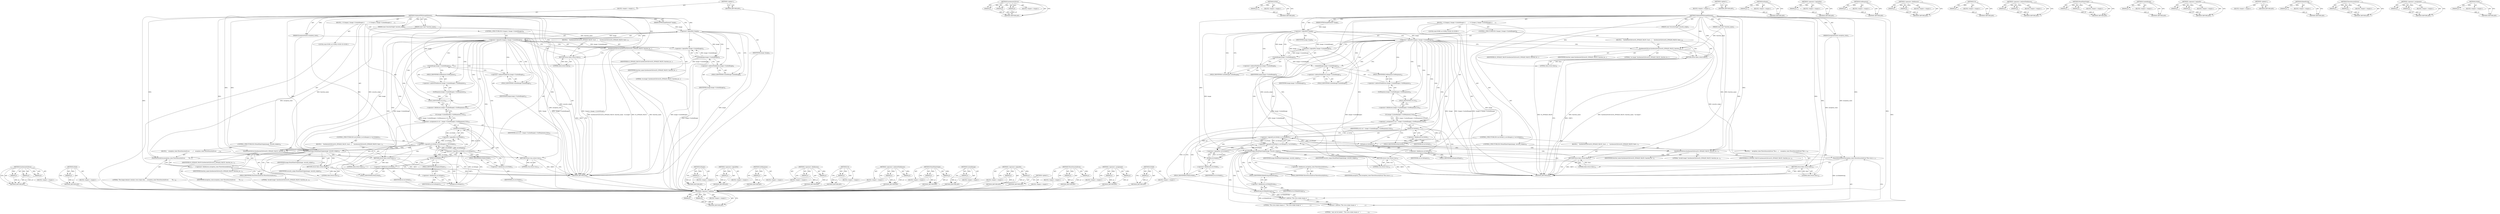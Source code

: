 digraph "IsValid" {
vulnerable_186 [label=<(METHOD,&lt;operator&gt;.addition)>];
vulnerable_187 [label=<(PARAM,p1)>];
vulnerable_188 [label=<(PARAM,p2)>];
vulnerable_189 [label=<(BLOCK,&lt;empty&gt;,&lt;empty&gt;)>];
vulnerable_190 [label=<(METHOD_RETURN,ANY)>];
vulnerable_140 [label=<(METHOD,SynthesizeGLError)>];
vulnerable_141 [label=<(PARAM,p1)>];
vulnerable_142 [label=<(PARAM,p2)>];
vulnerable_143 [label=<(PARAM,p3)>];
vulnerable_144 [label=<(BLOCK,&lt;empty&gt;,&lt;empty&gt;)>];
vulnerable_145 [label=<(METHOD_RETURN,ANY)>];
vulnerable_164 [label=<(METHOD,IsNull)>];
vulnerable_165 [label=<(PARAM,p1)>];
vulnerable_166 [label=<(BLOCK,&lt;empty&gt;,&lt;empty&gt;)>];
vulnerable_167 [label=<(METHOD_RETURN,ANY)>];
vulnerable_6 [label=<(METHOD,&lt;global&gt;)<SUB>1</SUB>>];
vulnerable_7 [label=<(BLOCK,&lt;empty&gt;,&lt;empty&gt;)<SUB>1</SUB>>];
vulnerable_8 [label=<(METHOD,ValidateHTMLImageElement)<SUB>1</SUB>>];
vulnerable_9 [label=<(PARAM,const SecurityOrigin* security_origin)<SUB>2</SUB>>];
vulnerable_10 [label=<(PARAM,const char* function_name)<SUB>3</SUB>>];
vulnerable_11 [label=<(PARAM,HTMLImageElement* image)<SUB>4</SUB>>];
vulnerable_12 [label=<(PARAM,ExceptionState&amp; exception_state)<SUB>5</SUB>>];
vulnerable_13 [label=<(BLOCK,{
  if (!image || !image-&gt;CachedImage()) {
    ...,{
  if (!image || !image-&gt;CachedImage()) {
    ...)<SUB>5</SUB>>];
vulnerable_14 [label=<(CONTROL_STRUCTURE,IF,if (!image || !image-&gt;CachedImage()))<SUB>6</SUB>>];
vulnerable_15 [label=<(&lt;operator&gt;.logicalOr,!image || !image-&gt;CachedImage())<SUB>6</SUB>>];
vulnerable_16 [label=<(&lt;operator&gt;.logicalNot,!image)<SUB>6</SUB>>];
vulnerable_17 [label=<(IDENTIFIER,image,!image)<SUB>6</SUB>>];
vulnerable_18 [label=<(&lt;operator&gt;.logicalNot,!image-&gt;CachedImage())<SUB>6</SUB>>];
vulnerable_19 [label=<(CachedImage,image-&gt;CachedImage())<SUB>6</SUB>>];
vulnerable_20 [label=<(&lt;operator&gt;.indirectFieldAccess,image-&gt;CachedImage)<SUB>6</SUB>>];
vulnerable_21 [label=<(IDENTIFIER,image,image-&gt;CachedImage())<SUB>6</SUB>>];
vulnerable_22 [label=<(FIELD_IDENTIFIER,CachedImage,CachedImage)<SUB>6</SUB>>];
vulnerable_23 [label=<(BLOCK,{
    SynthesizeGLError(GL_INVALID_VALUE, funct...,{
    SynthesizeGLError(GL_INVALID_VALUE, funct...)<SUB>6</SUB>>];
vulnerable_24 [label=<(SynthesizeGLError,SynthesizeGLError(GL_INVALID_VALUE, function_na...)<SUB>7</SUB>>];
vulnerable_25 [label=<(IDENTIFIER,GL_INVALID_VALUE,SynthesizeGLError(GL_INVALID_VALUE, function_na...)<SUB>7</SUB>>];
vulnerable_26 [label=<(IDENTIFIER,function_name,SynthesizeGLError(GL_INVALID_VALUE, function_na...)<SUB>7</SUB>>];
vulnerable_27 [label=<(LITERAL,&quot;no image&quot;,SynthesizeGLError(GL_INVALID_VALUE, function_na...)<SUB>7</SUB>>];
vulnerable_28 [label=<(RETURN,return false;,return false;)<SUB>8</SUB>>];
vulnerable_29 [label=<(LITERAL,false,return false;)<SUB>8</SUB>>];
vulnerable_30 [label="<(LOCAL,const KURL url: KURL)<SUB>10</SUB>>"];
vulnerable_31 [label=<(&lt;operator&gt;.assignment,&amp; url = image-&gt;CachedImage()-&gt;GetResponse().Url())<SUB>10</SUB>>];
vulnerable_32 [label=<(IDENTIFIER,url,&amp; url = image-&gt;CachedImage()-&gt;GetResponse().Url())<SUB>10</SUB>>];
vulnerable_33 [label=<(Url,image-&gt;CachedImage()-&gt;GetResponse().Url())<SUB>10</SUB>>];
vulnerable_34 [label=<(&lt;operator&gt;.fieldAccess,image-&gt;CachedImage()-&gt;GetResponse().Url)<SUB>10</SUB>>];
vulnerable_35 [label=<(GetResponse,image-&gt;CachedImage()-&gt;GetResponse())<SUB>10</SUB>>];
vulnerable_36 [label=<(&lt;operator&gt;.indirectFieldAccess,image-&gt;CachedImage()-&gt;GetResponse)<SUB>10</SUB>>];
vulnerable_37 [label=<(CachedImage,image-&gt;CachedImage())<SUB>10</SUB>>];
vulnerable_38 [label=<(&lt;operator&gt;.indirectFieldAccess,image-&gt;CachedImage)<SUB>10</SUB>>];
vulnerable_39 [label=<(IDENTIFIER,image,image-&gt;CachedImage())<SUB>10</SUB>>];
vulnerable_40 [label=<(FIELD_IDENTIFIER,CachedImage,CachedImage)<SUB>10</SUB>>];
vulnerable_41 [label=<(FIELD_IDENTIFIER,GetResponse,GetResponse)<SUB>10</SUB>>];
vulnerable_42 [label=<(FIELD_IDENTIFIER,Url,Url)<SUB>10</SUB>>];
vulnerable_43 [label=<(CONTROL_STRUCTURE,IF,if (url.IsNull() || url.IsEmpty() || !url.IsValid()))<SUB>11</SUB>>];
vulnerable_44 [label=<(&lt;operator&gt;.logicalOr,url.IsNull() || url.IsEmpty() || !url.IsValid())<SUB>11</SUB>>];
vulnerable_45 [label=<(&lt;operator&gt;.logicalOr,url.IsNull() || url.IsEmpty())<SUB>11</SUB>>];
vulnerable_46 [label=<(IsNull,url.IsNull())<SUB>11</SUB>>];
vulnerable_47 [label=<(&lt;operator&gt;.fieldAccess,url.IsNull)<SUB>11</SUB>>];
vulnerable_48 [label=<(IDENTIFIER,url,url.IsNull())<SUB>11</SUB>>];
vulnerable_49 [label=<(FIELD_IDENTIFIER,IsNull,IsNull)<SUB>11</SUB>>];
vulnerable_50 [label=<(IsEmpty,url.IsEmpty())<SUB>11</SUB>>];
vulnerable_51 [label=<(&lt;operator&gt;.fieldAccess,url.IsEmpty)<SUB>11</SUB>>];
vulnerable_52 [label=<(IDENTIFIER,url,url.IsEmpty())<SUB>11</SUB>>];
vulnerable_53 [label=<(FIELD_IDENTIFIER,IsEmpty,IsEmpty)<SUB>11</SUB>>];
vulnerable_54 [label=<(&lt;operator&gt;.logicalNot,!url.IsValid())<SUB>11</SUB>>];
vulnerable_55 [label=<(IsValid,url.IsValid())<SUB>11</SUB>>];
vulnerable_56 [label=<(&lt;operator&gt;.fieldAccess,url.IsValid)<SUB>11</SUB>>];
vulnerable_57 [label=<(IDENTIFIER,url,url.IsValid())<SUB>11</SUB>>];
vulnerable_58 [label=<(FIELD_IDENTIFIER,IsValid,IsValid)<SUB>11</SUB>>];
vulnerable_59 [label=<(BLOCK,{
    SynthesizeGLError(GL_INVALID_VALUE, funct...,{
    SynthesizeGLError(GL_INVALID_VALUE, funct...)<SUB>11</SUB>>];
vulnerable_60 [label=<(SynthesizeGLError,SynthesizeGLError(GL_INVALID_VALUE, function_na...)<SUB>12</SUB>>];
vulnerable_61 [label=<(IDENTIFIER,GL_INVALID_VALUE,SynthesizeGLError(GL_INVALID_VALUE, function_na...)<SUB>12</SUB>>];
vulnerable_62 [label=<(IDENTIFIER,function_name,SynthesizeGLError(GL_INVALID_VALUE, function_na...)<SUB>12</SUB>>];
vulnerable_63 [label=<(LITERAL,&quot;invalid image&quot;,SynthesizeGLError(GL_INVALID_VALUE, function_na...)<SUB>12</SUB>>];
vulnerable_64 [label=<(RETURN,return false;,return false;)<SUB>13</SUB>>];
vulnerable_65 [label=<(LITERAL,false,return false;)<SUB>13</SUB>>];
vulnerable_66 [label=<(CONTROL_STRUCTURE,IF,if (WouldTaintOrigin(image, security_origin)))<SUB>16</SUB>>];
vulnerable_67 [label=<(WouldTaintOrigin,WouldTaintOrigin(image, security_origin))<SUB>16</SUB>>];
vulnerable_68 [label=<(IDENTIFIER,image,WouldTaintOrigin(image, security_origin))<SUB>16</SUB>>];
vulnerable_69 [label=<(IDENTIFIER,security_origin,WouldTaintOrigin(image, security_origin))<SUB>16</SUB>>];
vulnerable_70 [label=<(BLOCK,{
    exception_state.ThrowSecurityError(&quot;The c...,{
    exception_state.ThrowSecurityError(&quot;The c...)<SUB>16</SUB>>];
vulnerable_71 [label=<(ThrowSecurityError,exception_state.ThrowSecurityError(&quot;The cross-o...)<SUB>17</SUB>>];
vulnerable_72 [label=<(&lt;operator&gt;.fieldAccess,exception_state.ThrowSecurityError)<SUB>17</SUB>>];
vulnerable_73 [label=<(IDENTIFIER,exception_state,exception_state.ThrowSecurityError(&quot;The cross-o...)<SUB>17</SUB>>];
vulnerable_74 [label=<(FIELD_IDENTIFIER,ThrowSecurityError,ThrowSecurityError)<SUB>17</SUB>>];
vulnerable_75 [label=<(&lt;operator&gt;.addition,&quot;The cross-origin image at &quot; +
                ...)<SUB>17</SUB>>];
vulnerable_76 [label=<(&lt;operator&gt;.addition,&quot;The cross-origin image at &quot; +
                ...)<SUB>17</SUB>>];
vulnerable_77 [label=<(LITERAL,&quot;The cross-origin image at &quot;,&quot;The cross-origin image at &quot; +
                ...)<SUB>17</SUB>>];
vulnerable_78 [label=<(ElidedString,url.ElidedString())<SUB>18</SUB>>];
vulnerable_79 [label=<(&lt;operator&gt;.fieldAccess,url.ElidedString)<SUB>18</SUB>>];
vulnerable_80 [label=<(IDENTIFIER,url,url.ElidedString())<SUB>18</SUB>>];
vulnerable_81 [label=<(FIELD_IDENTIFIER,ElidedString,ElidedString)<SUB>18</SUB>>];
vulnerable_82 [label=<(LITERAL,&quot; may not be loaded.&quot;,&quot;The cross-origin image at &quot; +
                ...)<SUB>19</SUB>>];
vulnerable_83 [label=<(RETURN,return false;,return false;)<SUB>20</SUB>>];
vulnerable_84 [label=<(LITERAL,false,return false;)<SUB>20</SUB>>];
vulnerable_85 [label=<(RETURN,return true;,return true;)<SUB>22</SUB>>];
vulnerable_86 [label=<(LITERAL,true,return true;)<SUB>22</SUB>>];
vulnerable_87 [label=<(METHOD_RETURN,bool)<SUB>1</SUB>>];
vulnerable_89 [label=<(METHOD_RETURN,ANY)<SUB>1</SUB>>];
vulnerable_168 [label=<(METHOD,IsEmpty)>];
vulnerable_169 [label=<(PARAM,p1)>];
vulnerable_170 [label=<(BLOCK,&lt;empty&gt;,&lt;empty&gt;)>];
vulnerable_171 [label=<(METHOD_RETURN,ANY)>];
vulnerable_127 [label=<(METHOD,&lt;operator&gt;.logicalNot)>];
vulnerable_128 [label=<(PARAM,p1)>];
vulnerable_129 [label=<(BLOCK,&lt;empty&gt;,&lt;empty&gt;)>];
vulnerable_130 [label=<(METHOD_RETURN,ANY)>];
vulnerable_160 [label=<(METHOD,GetResponse)>];
vulnerable_161 [label=<(PARAM,p1)>];
vulnerable_162 [label=<(BLOCK,&lt;empty&gt;,&lt;empty&gt;)>];
vulnerable_163 [label=<(METHOD_RETURN,ANY)>];
vulnerable_155 [label=<(METHOD,&lt;operator&gt;.fieldAccess)>];
vulnerable_156 [label=<(PARAM,p1)>];
vulnerable_157 [label=<(PARAM,p2)>];
vulnerable_158 [label=<(BLOCK,&lt;empty&gt;,&lt;empty&gt;)>];
vulnerable_159 [label=<(METHOD_RETURN,ANY)>];
vulnerable_151 [label=<(METHOD,Url)>];
vulnerable_152 [label=<(PARAM,p1)>];
vulnerable_153 [label=<(BLOCK,&lt;empty&gt;,&lt;empty&gt;)>];
vulnerable_154 [label=<(METHOD_RETURN,ANY)>];
vulnerable_135 [label=<(METHOD,&lt;operator&gt;.indirectFieldAccess)>];
vulnerable_136 [label=<(PARAM,p1)>];
vulnerable_137 [label=<(PARAM,p2)>];
vulnerable_138 [label=<(BLOCK,&lt;empty&gt;,&lt;empty&gt;)>];
vulnerable_139 [label=<(METHOD_RETURN,ANY)>];
vulnerable_176 [label=<(METHOD,WouldTaintOrigin)>];
vulnerable_177 [label=<(PARAM,p1)>];
vulnerable_178 [label=<(PARAM,p2)>];
vulnerable_179 [label=<(BLOCK,&lt;empty&gt;,&lt;empty&gt;)>];
vulnerable_180 [label=<(METHOD_RETURN,ANY)>];
vulnerable_131 [label=<(METHOD,CachedImage)>];
vulnerable_132 [label=<(PARAM,p1)>];
vulnerable_133 [label=<(BLOCK,&lt;empty&gt;,&lt;empty&gt;)>];
vulnerable_134 [label=<(METHOD_RETURN,ANY)>];
vulnerable_122 [label=<(METHOD,&lt;operator&gt;.logicalOr)>];
vulnerable_123 [label=<(PARAM,p1)>];
vulnerable_124 [label=<(PARAM,p2)>];
vulnerable_125 [label=<(BLOCK,&lt;empty&gt;,&lt;empty&gt;)>];
vulnerable_126 [label=<(METHOD_RETURN,ANY)>];
vulnerable_116 [label=<(METHOD,&lt;global&gt;)<SUB>1</SUB>>];
vulnerable_117 [label=<(BLOCK,&lt;empty&gt;,&lt;empty&gt;)>];
vulnerable_118 [label=<(METHOD_RETURN,ANY)>];
vulnerable_191 [label=<(METHOD,ElidedString)>];
vulnerable_192 [label=<(PARAM,p1)>];
vulnerable_193 [label=<(BLOCK,&lt;empty&gt;,&lt;empty&gt;)>];
vulnerable_194 [label=<(METHOD_RETURN,ANY)>];
vulnerable_181 [label=<(METHOD,ThrowSecurityError)>];
vulnerable_182 [label=<(PARAM,p1)>];
vulnerable_183 [label=<(PARAM,p2)>];
vulnerable_184 [label=<(BLOCK,&lt;empty&gt;,&lt;empty&gt;)>];
vulnerable_185 [label=<(METHOD_RETURN,ANY)>];
vulnerable_146 [label=<(METHOD,&lt;operator&gt;.assignment)>];
vulnerable_147 [label=<(PARAM,p1)>];
vulnerable_148 [label=<(PARAM,p2)>];
vulnerable_149 [label=<(BLOCK,&lt;empty&gt;,&lt;empty&gt;)>];
vulnerable_150 [label=<(METHOD_RETURN,ANY)>];
vulnerable_172 [label=<(METHOD,IsValid)>];
vulnerable_173 [label=<(PARAM,p1)>];
vulnerable_174 [label=<(BLOCK,&lt;empty&gt;,&lt;empty&gt;)>];
vulnerable_175 [label=<(METHOD_RETURN,ANY)>];
fixed_131 [label=<(METHOD,SynthesizeGLError)>];
fixed_132 [label=<(PARAM,p1)>];
fixed_133 [label=<(PARAM,p2)>];
fixed_134 [label=<(PARAM,p3)>];
fixed_135 [label=<(BLOCK,&lt;empty&gt;,&lt;empty&gt;)>];
fixed_136 [label=<(METHOD_RETURN,ANY)>];
fixed_155 [label=<(METHOD,IsNull)>];
fixed_156 [label=<(PARAM,p1)>];
fixed_157 [label=<(BLOCK,&lt;empty&gt;,&lt;empty&gt;)>];
fixed_158 [label=<(METHOD_RETURN,ANY)>];
fixed_6 [label=<(METHOD,&lt;global&gt;)<SUB>1</SUB>>];
fixed_7 [label=<(BLOCK,&lt;empty&gt;,&lt;empty&gt;)<SUB>1</SUB>>];
fixed_8 [label=<(METHOD,ValidateHTMLImageElement)<SUB>1</SUB>>];
fixed_9 [label=<(PARAM,const SecurityOrigin* security_origin)<SUB>2</SUB>>];
fixed_10 [label=<(PARAM,const char* function_name)<SUB>3</SUB>>];
fixed_11 [label=<(PARAM,HTMLImageElement* image)<SUB>4</SUB>>];
fixed_12 [label=<(PARAM,ExceptionState&amp; exception_state)<SUB>5</SUB>>];
fixed_13 [label=<(BLOCK,{
  if (!image || !image-&gt;CachedImage()) {
    ...,{
  if (!image || !image-&gt;CachedImage()) {
    ...)<SUB>5</SUB>>];
fixed_14 [label=<(CONTROL_STRUCTURE,IF,if (!image || !image-&gt;CachedImage()))<SUB>6</SUB>>];
fixed_15 [label=<(&lt;operator&gt;.logicalOr,!image || !image-&gt;CachedImage())<SUB>6</SUB>>];
fixed_16 [label=<(&lt;operator&gt;.logicalNot,!image)<SUB>6</SUB>>];
fixed_17 [label=<(IDENTIFIER,image,!image)<SUB>6</SUB>>];
fixed_18 [label=<(&lt;operator&gt;.logicalNot,!image-&gt;CachedImage())<SUB>6</SUB>>];
fixed_19 [label=<(CachedImage,image-&gt;CachedImage())<SUB>6</SUB>>];
fixed_20 [label=<(&lt;operator&gt;.indirectFieldAccess,image-&gt;CachedImage)<SUB>6</SUB>>];
fixed_21 [label=<(IDENTIFIER,image,image-&gt;CachedImage())<SUB>6</SUB>>];
fixed_22 [label=<(FIELD_IDENTIFIER,CachedImage,CachedImage)<SUB>6</SUB>>];
fixed_23 [label=<(BLOCK,{
    SynthesizeGLError(GL_INVALID_VALUE, funct...,{
    SynthesizeGLError(GL_INVALID_VALUE, funct...)<SUB>6</SUB>>];
fixed_24 [label=<(SynthesizeGLError,SynthesizeGLError(GL_INVALID_VALUE, function_na...)<SUB>7</SUB>>];
fixed_25 [label=<(IDENTIFIER,GL_INVALID_VALUE,SynthesizeGLError(GL_INVALID_VALUE, function_na...)<SUB>7</SUB>>];
fixed_26 [label=<(IDENTIFIER,function_name,SynthesizeGLError(GL_INVALID_VALUE, function_na...)<SUB>7</SUB>>];
fixed_27 [label=<(LITERAL,&quot;no image&quot;,SynthesizeGLError(GL_INVALID_VALUE, function_na...)<SUB>7</SUB>>];
fixed_28 [label=<(RETURN,return false;,return false;)<SUB>8</SUB>>];
fixed_29 [label=<(LITERAL,false,return false;)<SUB>8</SUB>>];
fixed_30 [label="<(LOCAL,const KURL url: KURL)<SUB>10</SUB>>"];
fixed_31 [label=<(&lt;operator&gt;.assignment,&amp; url = image-&gt;CachedImage()-&gt;GetResponse().Url())<SUB>10</SUB>>];
fixed_32 [label=<(IDENTIFIER,url,&amp; url = image-&gt;CachedImage()-&gt;GetResponse().Url())<SUB>10</SUB>>];
fixed_33 [label=<(Url,image-&gt;CachedImage()-&gt;GetResponse().Url())<SUB>10</SUB>>];
fixed_34 [label=<(&lt;operator&gt;.fieldAccess,image-&gt;CachedImage()-&gt;GetResponse().Url)<SUB>10</SUB>>];
fixed_35 [label=<(GetResponse,image-&gt;CachedImage()-&gt;GetResponse())<SUB>10</SUB>>];
fixed_36 [label=<(&lt;operator&gt;.indirectFieldAccess,image-&gt;CachedImage()-&gt;GetResponse)<SUB>10</SUB>>];
fixed_37 [label=<(CachedImage,image-&gt;CachedImage())<SUB>10</SUB>>];
fixed_38 [label=<(&lt;operator&gt;.indirectFieldAccess,image-&gt;CachedImage)<SUB>10</SUB>>];
fixed_39 [label=<(IDENTIFIER,image,image-&gt;CachedImage())<SUB>10</SUB>>];
fixed_40 [label=<(FIELD_IDENTIFIER,CachedImage,CachedImage)<SUB>10</SUB>>];
fixed_41 [label=<(FIELD_IDENTIFIER,GetResponse,GetResponse)<SUB>10</SUB>>];
fixed_42 [label=<(FIELD_IDENTIFIER,Url,Url)<SUB>10</SUB>>];
fixed_43 [label=<(CONTROL_STRUCTURE,IF,if (url.IsNull() || url.IsEmpty() || !url.IsValid()))<SUB>11</SUB>>];
fixed_44 [label=<(&lt;operator&gt;.logicalOr,url.IsNull() || url.IsEmpty() || !url.IsValid())<SUB>11</SUB>>];
fixed_45 [label=<(&lt;operator&gt;.logicalOr,url.IsNull() || url.IsEmpty())<SUB>11</SUB>>];
fixed_46 [label=<(IsNull,url.IsNull())<SUB>11</SUB>>];
fixed_47 [label=<(&lt;operator&gt;.fieldAccess,url.IsNull)<SUB>11</SUB>>];
fixed_48 [label=<(IDENTIFIER,url,url.IsNull())<SUB>11</SUB>>];
fixed_49 [label=<(FIELD_IDENTIFIER,IsNull,IsNull)<SUB>11</SUB>>];
fixed_50 [label=<(IsEmpty,url.IsEmpty())<SUB>11</SUB>>];
fixed_51 [label=<(&lt;operator&gt;.fieldAccess,url.IsEmpty)<SUB>11</SUB>>];
fixed_52 [label=<(IDENTIFIER,url,url.IsEmpty())<SUB>11</SUB>>];
fixed_53 [label=<(FIELD_IDENTIFIER,IsEmpty,IsEmpty)<SUB>11</SUB>>];
fixed_54 [label=<(&lt;operator&gt;.logicalNot,!url.IsValid())<SUB>11</SUB>>];
fixed_55 [label=<(IsValid,url.IsValid())<SUB>11</SUB>>];
fixed_56 [label=<(&lt;operator&gt;.fieldAccess,url.IsValid)<SUB>11</SUB>>];
fixed_57 [label=<(IDENTIFIER,url,url.IsValid())<SUB>11</SUB>>];
fixed_58 [label=<(FIELD_IDENTIFIER,IsValid,IsValid)<SUB>11</SUB>>];
fixed_59 [label=<(BLOCK,{
    SynthesizeGLError(GL_INVALID_VALUE, funct...,{
    SynthesizeGLError(GL_INVALID_VALUE, funct...)<SUB>11</SUB>>];
fixed_60 [label=<(SynthesizeGLError,SynthesizeGLError(GL_INVALID_VALUE, function_na...)<SUB>12</SUB>>];
fixed_61 [label=<(IDENTIFIER,GL_INVALID_VALUE,SynthesizeGLError(GL_INVALID_VALUE, function_na...)<SUB>12</SUB>>];
fixed_62 [label=<(IDENTIFIER,function_name,SynthesizeGLError(GL_INVALID_VALUE, function_na...)<SUB>12</SUB>>];
fixed_63 [label=<(LITERAL,&quot;invalid image&quot;,SynthesizeGLError(GL_INVALID_VALUE, function_na...)<SUB>12</SUB>>];
fixed_64 [label=<(RETURN,return false;,return false;)<SUB>13</SUB>>];
fixed_65 [label=<(LITERAL,false,return false;)<SUB>13</SUB>>];
fixed_66 [label=<(CONTROL_STRUCTURE,IF,if (WouldTaintOrigin(image, security_origin)))<SUB>16</SUB>>];
fixed_67 [label=<(WouldTaintOrigin,WouldTaintOrigin(image, security_origin))<SUB>16</SUB>>];
fixed_68 [label=<(IDENTIFIER,image,WouldTaintOrigin(image, security_origin))<SUB>16</SUB>>];
fixed_69 [label=<(IDENTIFIER,security_origin,WouldTaintOrigin(image, security_origin))<SUB>16</SUB>>];
fixed_70 [label=<(BLOCK,{
    exception_state.ThrowSecurityError(
     ...,{
    exception_state.ThrowSecurityError(
     ...)<SUB>16</SUB>>];
fixed_71 [label=<(ThrowSecurityError,exception_state.ThrowSecurityError(
        &quot;Th...)<SUB>17</SUB>>];
fixed_72 [label=<(&lt;operator&gt;.fieldAccess,exception_state.ThrowSecurityError)<SUB>17</SUB>>];
fixed_73 [label=<(IDENTIFIER,exception_state,exception_state.ThrowSecurityError(
        &quot;Th...)<SUB>17</SUB>>];
fixed_74 [label=<(FIELD_IDENTIFIER,ThrowSecurityError,ThrowSecurityError)<SUB>17</SUB>>];
fixed_75 [label=<(LITERAL,&quot;The image element contains cross-origin data, ...,exception_state.ThrowSecurityError(
        &quot;Th...)<SUB>18</SUB>>];
fixed_76 [label=<(RETURN,return false;,return false;)<SUB>19</SUB>>];
fixed_77 [label=<(LITERAL,false,return false;)<SUB>19</SUB>>];
fixed_78 [label=<(RETURN,return true;,return true;)<SUB>21</SUB>>];
fixed_79 [label=<(LITERAL,true,return true;)<SUB>21</SUB>>];
fixed_80 [label=<(METHOD_RETURN,bool)<SUB>1</SUB>>];
fixed_82 [label=<(METHOD_RETURN,ANY)<SUB>1</SUB>>];
fixed_159 [label=<(METHOD,IsEmpty)>];
fixed_160 [label=<(PARAM,p1)>];
fixed_161 [label=<(BLOCK,&lt;empty&gt;,&lt;empty&gt;)>];
fixed_162 [label=<(METHOD_RETURN,ANY)>];
fixed_118 [label=<(METHOD,&lt;operator&gt;.logicalNot)>];
fixed_119 [label=<(PARAM,p1)>];
fixed_120 [label=<(BLOCK,&lt;empty&gt;,&lt;empty&gt;)>];
fixed_121 [label=<(METHOD_RETURN,ANY)>];
fixed_151 [label=<(METHOD,GetResponse)>];
fixed_152 [label=<(PARAM,p1)>];
fixed_153 [label=<(BLOCK,&lt;empty&gt;,&lt;empty&gt;)>];
fixed_154 [label=<(METHOD_RETURN,ANY)>];
fixed_146 [label=<(METHOD,&lt;operator&gt;.fieldAccess)>];
fixed_147 [label=<(PARAM,p1)>];
fixed_148 [label=<(PARAM,p2)>];
fixed_149 [label=<(BLOCK,&lt;empty&gt;,&lt;empty&gt;)>];
fixed_150 [label=<(METHOD_RETURN,ANY)>];
fixed_142 [label=<(METHOD,Url)>];
fixed_143 [label=<(PARAM,p1)>];
fixed_144 [label=<(BLOCK,&lt;empty&gt;,&lt;empty&gt;)>];
fixed_145 [label=<(METHOD_RETURN,ANY)>];
fixed_126 [label=<(METHOD,&lt;operator&gt;.indirectFieldAccess)>];
fixed_127 [label=<(PARAM,p1)>];
fixed_128 [label=<(PARAM,p2)>];
fixed_129 [label=<(BLOCK,&lt;empty&gt;,&lt;empty&gt;)>];
fixed_130 [label=<(METHOD_RETURN,ANY)>];
fixed_167 [label=<(METHOD,WouldTaintOrigin)>];
fixed_168 [label=<(PARAM,p1)>];
fixed_169 [label=<(PARAM,p2)>];
fixed_170 [label=<(BLOCK,&lt;empty&gt;,&lt;empty&gt;)>];
fixed_171 [label=<(METHOD_RETURN,ANY)>];
fixed_122 [label=<(METHOD,CachedImage)>];
fixed_123 [label=<(PARAM,p1)>];
fixed_124 [label=<(BLOCK,&lt;empty&gt;,&lt;empty&gt;)>];
fixed_125 [label=<(METHOD_RETURN,ANY)>];
fixed_113 [label=<(METHOD,&lt;operator&gt;.logicalOr)>];
fixed_114 [label=<(PARAM,p1)>];
fixed_115 [label=<(PARAM,p2)>];
fixed_116 [label=<(BLOCK,&lt;empty&gt;,&lt;empty&gt;)>];
fixed_117 [label=<(METHOD_RETURN,ANY)>];
fixed_107 [label=<(METHOD,&lt;global&gt;)<SUB>1</SUB>>];
fixed_108 [label=<(BLOCK,&lt;empty&gt;,&lt;empty&gt;)>];
fixed_109 [label=<(METHOD_RETURN,ANY)>];
fixed_172 [label=<(METHOD,ThrowSecurityError)>];
fixed_173 [label=<(PARAM,p1)>];
fixed_174 [label=<(PARAM,p2)>];
fixed_175 [label=<(BLOCK,&lt;empty&gt;,&lt;empty&gt;)>];
fixed_176 [label=<(METHOD_RETURN,ANY)>];
fixed_137 [label=<(METHOD,&lt;operator&gt;.assignment)>];
fixed_138 [label=<(PARAM,p1)>];
fixed_139 [label=<(PARAM,p2)>];
fixed_140 [label=<(BLOCK,&lt;empty&gt;,&lt;empty&gt;)>];
fixed_141 [label=<(METHOD_RETURN,ANY)>];
fixed_163 [label=<(METHOD,IsValid)>];
fixed_164 [label=<(PARAM,p1)>];
fixed_165 [label=<(BLOCK,&lt;empty&gt;,&lt;empty&gt;)>];
fixed_166 [label=<(METHOD_RETURN,ANY)>];
vulnerable_186 -> vulnerable_187  [key=0, label="AST: "];
vulnerable_186 -> vulnerable_187  [key=1, label="DDG: "];
vulnerable_186 -> vulnerable_189  [key=0, label="AST: "];
vulnerable_186 -> vulnerable_188  [key=0, label="AST: "];
vulnerable_186 -> vulnerable_188  [key=1, label="DDG: "];
vulnerable_186 -> vulnerable_190  [key=0, label="AST: "];
vulnerable_186 -> vulnerable_190  [key=1, label="CFG: "];
vulnerable_187 -> vulnerable_190  [key=0, label="DDG: p1"];
vulnerable_188 -> vulnerable_190  [key=0, label="DDG: p2"];
vulnerable_140 -> vulnerable_141  [key=0, label="AST: "];
vulnerable_140 -> vulnerable_141  [key=1, label="DDG: "];
vulnerable_140 -> vulnerable_144  [key=0, label="AST: "];
vulnerable_140 -> vulnerable_142  [key=0, label="AST: "];
vulnerable_140 -> vulnerable_142  [key=1, label="DDG: "];
vulnerable_140 -> vulnerable_145  [key=0, label="AST: "];
vulnerable_140 -> vulnerable_145  [key=1, label="CFG: "];
vulnerable_140 -> vulnerable_143  [key=0, label="AST: "];
vulnerable_140 -> vulnerable_143  [key=1, label="DDG: "];
vulnerable_141 -> vulnerable_145  [key=0, label="DDG: p1"];
vulnerable_142 -> vulnerable_145  [key=0, label="DDG: p2"];
vulnerable_143 -> vulnerable_145  [key=0, label="DDG: p3"];
vulnerable_164 -> vulnerable_165  [key=0, label="AST: "];
vulnerable_164 -> vulnerable_165  [key=1, label="DDG: "];
vulnerable_164 -> vulnerable_166  [key=0, label="AST: "];
vulnerable_164 -> vulnerable_167  [key=0, label="AST: "];
vulnerable_164 -> vulnerable_167  [key=1, label="CFG: "];
vulnerable_165 -> vulnerable_167  [key=0, label="DDG: p1"];
vulnerable_6 -> vulnerable_7  [key=0, label="AST: "];
vulnerable_6 -> vulnerable_89  [key=0, label="AST: "];
vulnerable_6 -> vulnerable_89  [key=1, label="CFG: "];
vulnerable_7 -> vulnerable_8  [key=0, label="AST: "];
vulnerable_8 -> vulnerable_9  [key=0, label="AST: "];
vulnerable_8 -> vulnerable_9  [key=1, label="DDG: "];
vulnerable_8 -> vulnerable_10  [key=0, label="AST: "];
vulnerable_8 -> vulnerable_10  [key=1, label="DDG: "];
vulnerable_8 -> vulnerable_11  [key=0, label="AST: "];
vulnerable_8 -> vulnerable_11  [key=1, label="DDG: "];
vulnerable_8 -> vulnerable_12  [key=0, label="AST: "];
vulnerable_8 -> vulnerable_12  [key=1, label="DDG: "];
vulnerable_8 -> vulnerable_13  [key=0, label="AST: "];
vulnerable_8 -> vulnerable_87  [key=0, label="AST: "];
vulnerable_8 -> vulnerable_16  [key=0, label="CFG: "];
vulnerable_8 -> vulnerable_16  [key=1, label="DDG: "];
vulnerable_8 -> vulnerable_85  [key=0, label="DDG: "];
vulnerable_8 -> vulnerable_86  [key=0, label="DDG: "];
vulnerable_8 -> vulnerable_28  [key=0, label="DDG: "];
vulnerable_8 -> vulnerable_64  [key=0, label="DDG: "];
vulnerable_8 -> vulnerable_67  [key=0, label="DDG: "];
vulnerable_8 -> vulnerable_83  [key=0, label="DDG: "];
vulnerable_8 -> vulnerable_24  [key=0, label="DDG: "];
vulnerable_8 -> vulnerable_29  [key=0, label="DDG: "];
vulnerable_8 -> vulnerable_60  [key=0, label="DDG: "];
vulnerable_8 -> vulnerable_65  [key=0, label="DDG: "];
vulnerable_8 -> vulnerable_71  [key=0, label="DDG: "];
vulnerable_8 -> vulnerable_84  [key=0, label="DDG: "];
vulnerable_8 -> vulnerable_75  [key=0, label="DDG: "];
vulnerable_8 -> vulnerable_76  [key=0, label="DDG: "];
vulnerable_9 -> vulnerable_87  [key=0, label="DDG: security_origin"];
vulnerable_9 -> vulnerable_67  [key=0, label="DDG: security_origin"];
vulnerable_10 -> vulnerable_24  [key=0, label="DDG: function_name"];
vulnerable_10 -> vulnerable_60  [key=0, label="DDG: function_name"];
vulnerable_11 -> vulnerable_16  [key=0, label="DDG: image"];
vulnerable_12 -> vulnerable_87  [key=0, label="DDG: exception_state"];
vulnerable_12 -> vulnerable_71  [key=0, label="DDG: exception_state"];
vulnerable_13 -> vulnerable_14  [key=0, label="AST: "];
vulnerable_13 -> vulnerable_30  [key=0, label="AST: "];
vulnerable_13 -> vulnerable_31  [key=0, label="AST: "];
vulnerable_13 -> vulnerable_43  [key=0, label="AST: "];
vulnerable_13 -> vulnerable_66  [key=0, label="AST: "];
vulnerable_13 -> vulnerable_85  [key=0, label="AST: "];
vulnerable_14 -> vulnerable_15  [key=0, label="AST: "];
vulnerable_14 -> vulnerable_23  [key=0, label="AST: "];
vulnerable_15 -> vulnerable_16  [key=0, label="AST: "];
vulnerable_15 -> vulnerable_18  [key=0, label="AST: "];
vulnerable_15 -> vulnerable_24  [key=0, label="CFG: "];
vulnerable_15 -> vulnerable_24  [key=1, label="CDG: "];
vulnerable_15 -> vulnerable_40  [key=0, label="CFG: "];
vulnerable_15 -> vulnerable_40  [key=1, label="CDG: "];
vulnerable_15 -> vulnerable_87  [key=0, label="DDG: !image"];
vulnerable_15 -> vulnerable_87  [key=1, label="DDG: !image-&gt;CachedImage()"];
vulnerable_15 -> vulnerable_87  [key=2, label="DDG: !image || !image-&gt;CachedImage()"];
vulnerable_15 -> vulnerable_47  [key=0, label="CDG: "];
vulnerable_15 -> vulnerable_34  [key=0, label="CDG: "];
vulnerable_15 -> vulnerable_49  [key=0, label="CDG: "];
vulnerable_15 -> vulnerable_42  [key=0, label="CDG: "];
vulnerable_15 -> vulnerable_28  [key=0, label="CDG: "];
vulnerable_15 -> vulnerable_37  [key=0, label="CDG: "];
vulnerable_15 -> vulnerable_46  [key=0, label="CDG: "];
vulnerable_15 -> vulnerable_38  [key=0, label="CDG: "];
vulnerable_15 -> vulnerable_45  [key=0, label="CDG: "];
vulnerable_15 -> vulnerable_44  [key=0, label="CDG: "];
vulnerable_15 -> vulnerable_35  [key=0, label="CDG: "];
vulnerable_15 -> vulnerable_33  [key=0, label="CDG: "];
vulnerable_15 -> vulnerable_36  [key=0, label="CDG: "];
vulnerable_15 -> vulnerable_41  [key=0, label="CDG: "];
vulnerable_15 -> vulnerable_31  [key=0, label="CDG: "];
vulnerable_16 -> vulnerable_17  [key=0, label="AST: "];
vulnerable_16 -> vulnerable_15  [key=0, label="CFG: "];
vulnerable_16 -> vulnerable_15  [key=1, label="DDG: image"];
vulnerable_16 -> vulnerable_22  [key=0, label="CFG: "];
vulnerable_16 -> vulnerable_22  [key=1, label="CDG: "];
vulnerable_16 -> vulnerable_87  [key=0, label="DDG: image"];
vulnerable_16 -> vulnerable_67  [key=0, label="DDG: image"];
vulnerable_16 -> vulnerable_19  [key=0, label="DDG: image"];
vulnerable_16 -> vulnerable_19  [key=1, label="CDG: "];
vulnerable_16 -> vulnerable_37  [key=0, label="DDG: image"];
vulnerable_16 -> vulnerable_20  [key=0, label="CDG: "];
vulnerable_16 -> vulnerable_18  [key=0, label="CDG: "];
vulnerable_18 -> vulnerable_19  [key=0, label="AST: "];
vulnerable_18 -> vulnerable_15  [key=0, label="CFG: "];
vulnerable_18 -> vulnerable_15  [key=1, label="DDG: image-&gt;CachedImage()"];
vulnerable_18 -> vulnerable_87  [key=0, label="DDG: image-&gt;CachedImage()"];
vulnerable_19 -> vulnerable_20  [key=0, label="AST: "];
vulnerable_19 -> vulnerable_18  [key=0, label="CFG: "];
vulnerable_19 -> vulnerable_18  [key=1, label="DDG: image-&gt;CachedImage"];
vulnerable_19 -> vulnerable_87  [key=0, label="DDG: image-&gt;CachedImage"];
vulnerable_19 -> vulnerable_37  [key=0, label="DDG: image-&gt;CachedImage"];
vulnerable_20 -> vulnerable_21  [key=0, label="AST: "];
vulnerable_20 -> vulnerable_22  [key=0, label="AST: "];
vulnerable_20 -> vulnerable_19  [key=0, label="CFG: "];
vulnerable_22 -> vulnerable_20  [key=0, label="CFG: "];
vulnerable_23 -> vulnerable_24  [key=0, label="AST: "];
vulnerable_23 -> vulnerable_28  [key=0, label="AST: "];
vulnerable_24 -> vulnerable_25  [key=0, label="AST: "];
vulnerable_24 -> vulnerable_26  [key=0, label="AST: "];
vulnerable_24 -> vulnerable_27  [key=0, label="AST: "];
vulnerable_24 -> vulnerable_28  [key=0, label="CFG: "];
vulnerable_24 -> vulnerable_87  [key=0, label="DDG: GL_INVALID_VALUE"];
vulnerable_24 -> vulnerable_87  [key=1, label="DDG: function_name"];
vulnerable_24 -> vulnerable_87  [key=2, label="DDG: SynthesizeGLError(GL_INVALID_VALUE, function_name, &quot;no image&quot;)"];
vulnerable_28 -> vulnerable_29  [key=0, label="AST: "];
vulnerable_28 -> vulnerable_87  [key=0, label="CFG: "];
vulnerable_28 -> vulnerable_87  [key=1, label="DDG: &lt;RET&gt;"];
vulnerable_29 -> vulnerable_28  [key=0, label="DDG: false"];
vulnerable_31 -> vulnerable_32  [key=0, label="AST: "];
vulnerable_31 -> vulnerable_33  [key=0, label="AST: "];
vulnerable_31 -> vulnerable_49  [key=0, label="CFG: "];
vulnerable_31 -> vulnerable_46  [key=0, label="DDG: url"];
vulnerable_31 -> vulnerable_50  [key=0, label="DDG: url"];
vulnerable_31 -> vulnerable_55  [key=0, label="DDG: url"];
vulnerable_31 -> vulnerable_78  [key=0, label="DDG: url"];
vulnerable_33 -> vulnerable_34  [key=0, label="AST: "];
vulnerable_33 -> vulnerable_31  [key=0, label="CFG: "];
vulnerable_33 -> vulnerable_31  [key=1, label="DDG: image-&gt;CachedImage()-&gt;GetResponse().Url"];
vulnerable_34 -> vulnerable_35  [key=0, label="AST: "];
vulnerable_34 -> vulnerable_42  [key=0, label="AST: "];
vulnerable_34 -> vulnerable_33  [key=0, label="CFG: "];
vulnerable_35 -> vulnerable_36  [key=0, label="AST: "];
vulnerable_35 -> vulnerable_42  [key=0, label="CFG: "];
vulnerable_36 -> vulnerable_37  [key=0, label="AST: "];
vulnerable_36 -> vulnerable_41  [key=0, label="AST: "];
vulnerable_36 -> vulnerable_35  [key=0, label="CFG: "];
vulnerable_37 -> vulnerable_38  [key=0, label="AST: "];
vulnerable_37 -> vulnerable_41  [key=0, label="CFG: "];
vulnerable_37 -> vulnerable_67  [key=0, label="DDG: image-&gt;CachedImage"];
vulnerable_38 -> vulnerable_39  [key=0, label="AST: "];
vulnerable_38 -> vulnerable_40  [key=0, label="AST: "];
vulnerable_38 -> vulnerable_37  [key=0, label="CFG: "];
vulnerable_40 -> vulnerable_38  [key=0, label="CFG: "];
vulnerable_41 -> vulnerable_36  [key=0, label="CFG: "];
vulnerable_42 -> vulnerable_34  [key=0, label="CFG: "];
vulnerable_43 -> vulnerable_44  [key=0, label="AST: "];
vulnerable_43 -> vulnerable_59  [key=0, label="AST: "];
vulnerable_44 -> vulnerable_45  [key=0, label="AST: "];
vulnerable_44 -> vulnerable_54  [key=0, label="AST: "];
vulnerable_44 -> vulnerable_60  [key=0, label="CFG: "];
vulnerable_44 -> vulnerable_60  [key=1, label="CDG: "];
vulnerable_44 -> vulnerable_67  [key=0, label="CFG: "];
vulnerable_44 -> vulnerable_67  [key=1, label="CDG: "];
vulnerable_44 -> vulnerable_64  [key=0, label="CDG: "];
vulnerable_45 -> vulnerable_46  [key=0, label="AST: "];
vulnerable_45 -> vulnerable_50  [key=0, label="AST: "];
vulnerable_45 -> vulnerable_44  [key=0, label="CFG: "];
vulnerable_45 -> vulnerable_44  [key=1, label="DDG: url.IsNull()"];
vulnerable_45 -> vulnerable_44  [key=2, label="DDG: url.IsEmpty()"];
vulnerable_45 -> vulnerable_58  [key=0, label="CFG: "];
vulnerable_45 -> vulnerable_58  [key=1, label="CDG: "];
vulnerable_45 -> vulnerable_56  [key=0, label="CDG: "];
vulnerable_45 -> vulnerable_54  [key=0, label="CDG: "];
vulnerable_45 -> vulnerable_55  [key=0, label="CDG: "];
vulnerable_46 -> vulnerable_47  [key=0, label="AST: "];
vulnerable_46 -> vulnerable_45  [key=0, label="CFG: "];
vulnerable_46 -> vulnerable_45  [key=1, label="DDG: url.IsNull"];
vulnerable_46 -> vulnerable_53  [key=0, label="CFG: "];
vulnerable_46 -> vulnerable_53  [key=1, label="CDG: "];
vulnerable_46 -> vulnerable_51  [key=0, label="CDG: "];
vulnerable_46 -> vulnerable_50  [key=0, label="CDG: "];
vulnerable_47 -> vulnerable_48  [key=0, label="AST: "];
vulnerable_47 -> vulnerable_49  [key=0, label="AST: "];
vulnerable_47 -> vulnerable_46  [key=0, label="CFG: "];
vulnerable_49 -> vulnerable_47  [key=0, label="CFG: "];
vulnerable_50 -> vulnerable_51  [key=0, label="AST: "];
vulnerable_50 -> vulnerable_45  [key=0, label="CFG: "];
vulnerable_50 -> vulnerable_45  [key=1, label="DDG: url.IsEmpty"];
vulnerable_51 -> vulnerable_52  [key=0, label="AST: "];
vulnerable_51 -> vulnerable_53  [key=0, label="AST: "];
vulnerable_51 -> vulnerable_50  [key=0, label="CFG: "];
vulnerable_53 -> vulnerable_51  [key=0, label="CFG: "];
vulnerable_54 -> vulnerable_55  [key=0, label="AST: "];
vulnerable_54 -> vulnerable_44  [key=0, label="CFG: "];
vulnerable_54 -> vulnerable_44  [key=1, label="DDG: url.IsValid()"];
vulnerable_55 -> vulnerable_56  [key=0, label="AST: "];
vulnerable_55 -> vulnerable_54  [key=0, label="CFG: "];
vulnerable_55 -> vulnerable_54  [key=1, label="DDG: url.IsValid"];
vulnerable_56 -> vulnerable_57  [key=0, label="AST: "];
vulnerable_56 -> vulnerable_58  [key=0, label="AST: "];
vulnerable_56 -> vulnerable_55  [key=0, label="CFG: "];
vulnerable_58 -> vulnerable_56  [key=0, label="CFG: "];
vulnerable_59 -> vulnerable_60  [key=0, label="AST: "];
vulnerable_59 -> vulnerable_64  [key=0, label="AST: "];
vulnerable_60 -> vulnerable_61  [key=0, label="AST: "];
vulnerable_60 -> vulnerable_62  [key=0, label="AST: "];
vulnerable_60 -> vulnerable_63  [key=0, label="AST: "];
vulnerable_60 -> vulnerable_64  [key=0, label="CFG: "];
vulnerable_64 -> vulnerable_65  [key=0, label="AST: "];
vulnerable_64 -> vulnerable_87  [key=0, label="CFG: "];
vulnerable_64 -> vulnerable_87  [key=1, label="DDG: &lt;RET&gt;"];
vulnerable_65 -> vulnerable_64  [key=0, label="DDG: false"];
vulnerable_66 -> vulnerable_67  [key=0, label="AST: "];
vulnerable_66 -> vulnerable_70  [key=0, label="AST: "];
vulnerable_67 -> vulnerable_68  [key=0, label="AST: "];
vulnerable_67 -> vulnerable_69  [key=0, label="AST: "];
vulnerable_67 -> vulnerable_74  [key=0, label="CFG: "];
vulnerable_67 -> vulnerable_74  [key=1, label="CDG: "];
vulnerable_67 -> vulnerable_85  [key=0, label="CFG: "];
vulnerable_67 -> vulnerable_85  [key=1, label="CDG: "];
vulnerable_67 -> vulnerable_75  [key=0, label="CDG: "];
vulnerable_67 -> vulnerable_81  [key=0, label="CDG: "];
vulnerable_67 -> vulnerable_72  [key=0, label="CDG: "];
vulnerable_67 -> vulnerable_76  [key=0, label="CDG: "];
vulnerable_67 -> vulnerable_79  [key=0, label="CDG: "];
vulnerable_67 -> vulnerable_83  [key=0, label="CDG: "];
vulnerable_67 -> vulnerable_71  [key=0, label="CDG: "];
vulnerable_67 -> vulnerable_78  [key=0, label="CDG: "];
vulnerable_70 -> vulnerable_71  [key=0, label="AST: "];
vulnerable_70 -> vulnerable_83  [key=0, label="AST: "];
vulnerable_71 -> vulnerable_72  [key=0, label="AST: "];
vulnerable_71 -> vulnerable_75  [key=0, label="AST: "];
vulnerable_71 -> vulnerable_83  [key=0, label="CFG: "];
vulnerable_72 -> vulnerable_73  [key=0, label="AST: "];
vulnerable_72 -> vulnerable_74  [key=0, label="AST: "];
vulnerable_72 -> vulnerable_81  [key=0, label="CFG: "];
vulnerable_74 -> vulnerable_72  [key=0, label="CFG: "];
vulnerable_75 -> vulnerable_76  [key=0, label="AST: "];
vulnerable_75 -> vulnerable_82  [key=0, label="AST: "];
vulnerable_75 -> vulnerable_71  [key=0, label="CFG: "];
vulnerable_76 -> vulnerable_77  [key=0, label="AST: "];
vulnerable_76 -> vulnerable_78  [key=0, label="AST: "];
vulnerable_76 -> vulnerable_75  [key=0, label="CFG: "];
vulnerable_78 -> vulnerable_79  [key=0, label="AST: "];
vulnerable_78 -> vulnerable_76  [key=0, label="CFG: "];
vulnerable_78 -> vulnerable_76  [key=1, label="DDG: url.ElidedString"];
vulnerable_78 -> vulnerable_71  [key=0, label="DDG: url.ElidedString"];
vulnerable_78 -> vulnerable_75  [key=0, label="DDG: url.ElidedString"];
vulnerable_79 -> vulnerable_80  [key=0, label="AST: "];
vulnerable_79 -> vulnerable_81  [key=0, label="AST: "];
vulnerable_79 -> vulnerable_78  [key=0, label="CFG: "];
vulnerable_81 -> vulnerable_79  [key=0, label="CFG: "];
vulnerable_83 -> vulnerable_84  [key=0, label="AST: "];
vulnerable_83 -> vulnerable_87  [key=0, label="CFG: "];
vulnerable_83 -> vulnerable_87  [key=1, label="DDG: &lt;RET&gt;"];
vulnerable_84 -> vulnerable_83  [key=0, label="DDG: false"];
vulnerable_85 -> vulnerable_86  [key=0, label="AST: "];
vulnerable_85 -> vulnerable_87  [key=0, label="CFG: "];
vulnerable_85 -> vulnerable_87  [key=1, label="DDG: &lt;RET&gt;"];
vulnerable_86 -> vulnerable_85  [key=0, label="DDG: true"];
vulnerable_168 -> vulnerable_169  [key=0, label="AST: "];
vulnerable_168 -> vulnerable_169  [key=1, label="DDG: "];
vulnerable_168 -> vulnerable_170  [key=0, label="AST: "];
vulnerable_168 -> vulnerable_171  [key=0, label="AST: "];
vulnerable_168 -> vulnerable_171  [key=1, label="CFG: "];
vulnerable_169 -> vulnerable_171  [key=0, label="DDG: p1"];
vulnerable_127 -> vulnerable_128  [key=0, label="AST: "];
vulnerable_127 -> vulnerable_128  [key=1, label="DDG: "];
vulnerable_127 -> vulnerable_129  [key=0, label="AST: "];
vulnerable_127 -> vulnerable_130  [key=0, label="AST: "];
vulnerable_127 -> vulnerable_130  [key=1, label="CFG: "];
vulnerable_128 -> vulnerable_130  [key=0, label="DDG: p1"];
vulnerable_160 -> vulnerable_161  [key=0, label="AST: "];
vulnerable_160 -> vulnerable_161  [key=1, label="DDG: "];
vulnerable_160 -> vulnerable_162  [key=0, label="AST: "];
vulnerable_160 -> vulnerable_163  [key=0, label="AST: "];
vulnerable_160 -> vulnerable_163  [key=1, label="CFG: "];
vulnerable_161 -> vulnerable_163  [key=0, label="DDG: p1"];
vulnerable_155 -> vulnerable_156  [key=0, label="AST: "];
vulnerable_155 -> vulnerable_156  [key=1, label="DDG: "];
vulnerable_155 -> vulnerable_158  [key=0, label="AST: "];
vulnerable_155 -> vulnerable_157  [key=0, label="AST: "];
vulnerable_155 -> vulnerable_157  [key=1, label="DDG: "];
vulnerable_155 -> vulnerable_159  [key=0, label="AST: "];
vulnerable_155 -> vulnerable_159  [key=1, label="CFG: "];
vulnerable_156 -> vulnerable_159  [key=0, label="DDG: p1"];
vulnerable_157 -> vulnerable_159  [key=0, label="DDG: p2"];
vulnerable_151 -> vulnerable_152  [key=0, label="AST: "];
vulnerable_151 -> vulnerable_152  [key=1, label="DDG: "];
vulnerable_151 -> vulnerable_153  [key=0, label="AST: "];
vulnerable_151 -> vulnerable_154  [key=0, label="AST: "];
vulnerable_151 -> vulnerable_154  [key=1, label="CFG: "];
vulnerable_152 -> vulnerable_154  [key=0, label="DDG: p1"];
vulnerable_135 -> vulnerable_136  [key=0, label="AST: "];
vulnerable_135 -> vulnerable_136  [key=1, label="DDG: "];
vulnerable_135 -> vulnerable_138  [key=0, label="AST: "];
vulnerable_135 -> vulnerable_137  [key=0, label="AST: "];
vulnerable_135 -> vulnerable_137  [key=1, label="DDG: "];
vulnerable_135 -> vulnerable_139  [key=0, label="AST: "];
vulnerable_135 -> vulnerable_139  [key=1, label="CFG: "];
vulnerable_136 -> vulnerable_139  [key=0, label="DDG: p1"];
vulnerable_137 -> vulnerable_139  [key=0, label="DDG: p2"];
vulnerable_176 -> vulnerable_177  [key=0, label="AST: "];
vulnerable_176 -> vulnerable_177  [key=1, label="DDG: "];
vulnerable_176 -> vulnerable_179  [key=0, label="AST: "];
vulnerable_176 -> vulnerable_178  [key=0, label="AST: "];
vulnerable_176 -> vulnerable_178  [key=1, label="DDG: "];
vulnerable_176 -> vulnerable_180  [key=0, label="AST: "];
vulnerable_176 -> vulnerable_180  [key=1, label="CFG: "];
vulnerable_177 -> vulnerable_180  [key=0, label="DDG: p1"];
vulnerable_178 -> vulnerable_180  [key=0, label="DDG: p2"];
vulnerable_131 -> vulnerable_132  [key=0, label="AST: "];
vulnerable_131 -> vulnerable_132  [key=1, label="DDG: "];
vulnerable_131 -> vulnerable_133  [key=0, label="AST: "];
vulnerable_131 -> vulnerable_134  [key=0, label="AST: "];
vulnerable_131 -> vulnerable_134  [key=1, label="CFG: "];
vulnerable_132 -> vulnerable_134  [key=0, label="DDG: p1"];
vulnerable_122 -> vulnerable_123  [key=0, label="AST: "];
vulnerable_122 -> vulnerable_123  [key=1, label="DDG: "];
vulnerable_122 -> vulnerable_125  [key=0, label="AST: "];
vulnerable_122 -> vulnerable_124  [key=0, label="AST: "];
vulnerable_122 -> vulnerable_124  [key=1, label="DDG: "];
vulnerable_122 -> vulnerable_126  [key=0, label="AST: "];
vulnerable_122 -> vulnerable_126  [key=1, label="CFG: "];
vulnerable_123 -> vulnerable_126  [key=0, label="DDG: p1"];
vulnerable_124 -> vulnerable_126  [key=0, label="DDG: p2"];
vulnerable_116 -> vulnerable_117  [key=0, label="AST: "];
vulnerable_116 -> vulnerable_118  [key=0, label="AST: "];
vulnerable_116 -> vulnerable_118  [key=1, label="CFG: "];
vulnerable_191 -> vulnerable_192  [key=0, label="AST: "];
vulnerable_191 -> vulnerable_192  [key=1, label="DDG: "];
vulnerable_191 -> vulnerable_193  [key=0, label="AST: "];
vulnerable_191 -> vulnerable_194  [key=0, label="AST: "];
vulnerable_191 -> vulnerable_194  [key=1, label="CFG: "];
vulnerable_192 -> vulnerable_194  [key=0, label="DDG: p1"];
vulnerable_181 -> vulnerable_182  [key=0, label="AST: "];
vulnerable_181 -> vulnerable_182  [key=1, label="DDG: "];
vulnerable_181 -> vulnerable_184  [key=0, label="AST: "];
vulnerable_181 -> vulnerable_183  [key=0, label="AST: "];
vulnerable_181 -> vulnerable_183  [key=1, label="DDG: "];
vulnerable_181 -> vulnerable_185  [key=0, label="AST: "];
vulnerable_181 -> vulnerable_185  [key=1, label="CFG: "];
vulnerable_182 -> vulnerable_185  [key=0, label="DDG: p1"];
vulnerable_183 -> vulnerable_185  [key=0, label="DDG: p2"];
vulnerable_146 -> vulnerable_147  [key=0, label="AST: "];
vulnerable_146 -> vulnerable_147  [key=1, label="DDG: "];
vulnerable_146 -> vulnerable_149  [key=0, label="AST: "];
vulnerable_146 -> vulnerable_148  [key=0, label="AST: "];
vulnerable_146 -> vulnerable_148  [key=1, label="DDG: "];
vulnerable_146 -> vulnerable_150  [key=0, label="AST: "];
vulnerable_146 -> vulnerable_150  [key=1, label="CFG: "];
vulnerable_147 -> vulnerable_150  [key=0, label="DDG: p1"];
vulnerable_148 -> vulnerable_150  [key=0, label="DDG: p2"];
vulnerable_172 -> vulnerable_173  [key=0, label="AST: "];
vulnerable_172 -> vulnerable_173  [key=1, label="DDG: "];
vulnerable_172 -> vulnerable_174  [key=0, label="AST: "];
vulnerable_172 -> vulnerable_175  [key=0, label="AST: "];
vulnerable_172 -> vulnerable_175  [key=1, label="CFG: "];
vulnerable_173 -> vulnerable_175  [key=0, label="DDG: p1"];
fixed_131 -> fixed_132  [key=0, label="AST: "];
fixed_131 -> fixed_132  [key=1, label="DDG: "];
fixed_131 -> fixed_135  [key=0, label="AST: "];
fixed_131 -> fixed_133  [key=0, label="AST: "];
fixed_131 -> fixed_133  [key=1, label="DDG: "];
fixed_131 -> fixed_136  [key=0, label="AST: "];
fixed_131 -> fixed_136  [key=1, label="CFG: "];
fixed_131 -> fixed_134  [key=0, label="AST: "];
fixed_131 -> fixed_134  [key=1, label="DDG: "];
fixed_132 -> fixed_136  [key=0, label="DDG: p1"];
fixed_133 -> fixed_136  [key=0, label="DDG: p2"];
fixed_134 -> fixed_136  [key=0, label="DDG: p3"];
fixed_135 -> vulnerable_186  [key=0];
fixed_136 -> vulnerable_186  [key=0];
fixed_155 -> fixed_156  [key=0, label="AST: "];
fixed_155 -> fixed_156  [key=1, label="DDG: "];
fixed_155 -> fixed_157  [key=0, label="AST: "];
fixed_155 -> fixed_158  [key=0, label="AST: "];
fixed_155 -> fixed_158  [key=1, label="CFG: "];
fixed_156 -> fixed_158  [key=0, label="DDG: p1"];
fixed_157 -> vulnerable_186  [key=0];
fixed_158 -> vulnerable_186  [key=0];
fixed_6 -> fixed_7  [key=0, label="AST: "];
fixed_6 -> fixed_82  [key=0, label="AST: "];
fixed_6 -> fixed_82  [key=1, label="CFG: "];
fixed_7 -> fixed_8  [key=0, label="AST: "];
fixed_8 -> fixed_9  [key=0, label="AST: "];
fixed_8 -> fixed_9  [key=1, label="DDG: "];
fixed_8 -> fixed_10  [key=0, label="AST: "];
fixed_8 -> fixed_10  [key=1, label="DDG: "];
fixed_8 -> fixed_11  [key=0, label="AST: "];
fixed_8 -> fixed_11  [key=1, label="DDG: "];
fixed_8 -> fixed_12  [key=0, label="AST: "];
fixed_8 -> fixed_12  [key=1, label="DDG: "];
fixed_8 -> fixed_13  [key=0, label="AST: "];
fixed_8 -> fixed_80  [key=0, label="AST: "];
fixed_8 -> fixed_16  [key=0, label="CFG: "];
fixed_8 -> fixed_16  [key=1, label="DDG: "];
fixed_8 -> fixed_78  [key=0, label="DDG: "];
fixed_8 -> fixed_79  [key=0, label="DDG: "];
fixed_8 -> fixed_28  [key=0, label="DDG: "];
fixed_8 -> fixed_64  [key=0, label="DDG: "];
fixed_8 -> fixed_67  [key=0, label="DDG: "];
fixed_8 -> fixed_76  [key=0, label="DDG: "];
fixed_8 -> fixed_24  [key=0, label="DDG: "];
fixed_8 -> fixed_29  [key=0, label="DDG: "];
fixed_8 -> fixed_60  [key=0, label="DDG: "];
fixed_8 -> fixed_65  [key=0, label="DDG: "];
fixed_8 -> fixed_71  [key=0, label="DDG: "];
fixed_8 -> fixed_77  [key=0, label="DDG: "];
fixed_9 -> fixed_80  [key=0, label="DDG: security_origin"];
fixed_9 -> fixed_67  [key=0, label="DDG: security_origin"];
fixed_10 -> fixed_24  [key=0, label="DDG: function_name"];
fixed_10 -> fixed_60  [key=0, label="DDG: function_name"];
fixed_11 -> fixed_16  [key=0, label="DDG: image"];
fixed_12 -> fixed_80  [key=0, label="DDG: exception_state"];
fixed_12 -> fixed_71  [key=0, label="DDG: exception_state"];
fixed_13 -> fixed_14  [key=0, label="AST: "];
fixed_13 -> fixed_30  [key=0, label="AST: "];
fixed_13 -> fixed_31  [key=0, label="AST: "];
fixed_13 -> fixed_43  [key=0, label="AST: "];
fixed_13 -> fixed_66  [key=0, label="AST: "];
fixed_13 -> fixed_78  [key=0, label="AST: "];
fixed_14 -> fixed_15  [key=0, label="AST: "];
fixed_14 -> fixed_23  [key=0, label="AST: "];
fixed_15 -> fixed_16  [key=0, label="AST: "];
fixed_15 -> fixed_18  [key=0, label="AST: "];
fixed_15 -> fixed_24  [key=0, label="CFG: "];
fixed_15 -> fixed_24  [key=1, label="CDG: "];
fixed_15 -> fixed_40  [key=0, label="CFG: "];
fixed_15 -> fixed_40  [key=1, label="CDG: "];
fixed_15 -> fixed_80  [key=0, label="DDG: !image"];
fixed_15 -> fixed_80  [key=1, label="DDG: !image-&gt;CachedImage()"];
fixed_15 -> fixed_80  [key=2, label="DDG: !image || !image-&gt;CachedImage()"];
fixed_15 -> fixed_47  [key=0, label="CDG: "];
fixed_15 -> fixed_34  [key=0, label="CDG: "];
fixed_15 -> fixed_49  [key=0, label="CDG: "];
fixed_15 -> fixed_42  [key=0, label="CDG: "];
fixed_15 -> fixed_28  [key=0, label="CDG: "];
fixed_15 -> fixed_37  [key=0, label="CDG: "];
fixed_15 -> fixed_46  [key=0, label="CDG: "];
fixed_15 -> fixed_38  [key=0, label="CDG: "];
fixed_15 -> fixed_45  [key=0, label="CDG: "];
fixed_15 -> fixed_44  [key=0, label="CDG: "];
fixed_15 -> fixed_35  [key=0, label="CDG: "];
fixed_15 -> fixed_33  [key=0, label="CDG: "];
fixed_15 -> fixed_36  [key=0, label="CDG: "];
fixed_15 -> fixed_41  [key=0, label="CDG: "];
fixed_15 -> fixed_31  [key=0, label="CDG: "];
fixed_16 -> fixed_17  [key=0, label="AST: "];
fixed_16 -> fixed_15  [key=0, label="CFG: "];
fixed_16 -> fixed_15  [key=1, label="DDG: image"];
fixed_16 -> fixed_22  [key=0, label="CFG: "];
fixed_16 -> fixed_22  [key=1, label="CDG: "];
fixed_16 -> fixed_80  [key=0, label="DDG: image"];
fixed_16 -> fixed_67  [key=0, label="DDG: image"];
fixed_16 -> fixed_19  [key=0, label="DDG: image"];
fixed_16 -> fixed_19  [key=1, label="CDG: "];
fixed_16 -> fixed_37  [key=0, label="DDG: image"];
fixed_16 -> fixed_20  [key=0, label="CDG: "];
fixed_16 -> fixed_18  [key=0, label="CDG: "];
fixed_17 -> vulnerable_186  [key=0];
fixed_18 -> fixed_19  [key=0, label="AST: "];
fixed_18 -> fixed_15  [key=0, label="CFG: "];
fixed_18 -> fixed_15  [key=1, label="DDG: image-&gt;CachedImage()"];
fixed_18 -> fixed_80  [key=0, label="DDG: image-&gt;CachedImage()"];
fixed_19 -> fixed_20  [key=0, label="AST: "];
fixed_19 -> fixed_18  [key=0, label="CFG: "];
fixed_19 -> fixed_18  [key=1, label="DDG: image-&gt;CachedImage"];
fixed_19 -> fixed_80  [key=0, label="DDG: image-&gt;CachedImage"];
fixed_19 -> fixed_37  [key=0, label="DDG: image-&gt;CachedImage"];
fixed_20 -> fixed_21  [key=0, label="AST: "];
fixed_20 -> fixed_22  [key=0, label="AST: "];
fixed_20 -> fixed_19  [key=0, label="CFG: "];
fixed_21 -> vulnerable_186  [key=0];
fixed_22 -> fixed_20  [key=0, label="CFG: "];
fixed_23 -> fixed_24  [key=0, label="AST: "];
fixed_23 -> fixed_28  [key=0, label="AST: "];
fixed_24 -> fixed_25  [key=0, label="AST: "];
fixed_24 -> fixed_26  [key=0, label="AST: "];
fixed_24 -> fixed_27  [key=0, label="AST: "];
fixed_24 -> fixed_28  [key=0, label="CFG: "];
fixed_24 -> fixed_80  [key=0, label="DDG: GL_INVALID_VALUE"];
fixed_24 -> fixed_80  [key=1, label="DDG: function_name"];
fixed_24 -> fixed_80  [key=2, label="DDG: SynthesizeGLError(GL_INVALID_VALUE, function_name, &quot;no image&quot;)"];
fixed_25 -> vulnerable_186  [key=0];
fixed_26 -> vulnerable_186  [key=0];
fixed_27 -> vulnerable_186  [key=0];
fixed_28 -> fixed_29  [key=0, label="AST: "];
fixed_28 -> fixed_80  [key=0, label="CFG: "];
fixed_28 -> fixed_80  [key=1, label="DDG: &lt;RET&gt;"];
fixed_29 -> fixed_28  [key=0, label="DDG: false"];
fixed_30 -> vulnerable_186  [key=0];
fixed_31 -> fixed_32  [key=0, label="AST: "];
fixed_31 -> fixed_33  [key=0, label="AST: "];
fixed_31 -> fixed_49  [key=0, label="CFG: "];
fixed_31 -> fixed_46  [key=0, label="DDG: url"];
fixed_31 -> fixed_50  [key=0, label="DDG: url"];
fixed_31 -> fixed_55  [key=0, label="DDG: url"];
fixed_32 -> vulnerable_186  [key=0];
fixed_33 -> fixed_34  [key=0, label="AST: "];
fixed_33 -> fixed_31  [key=0, label="CFG: "];
fixed_33 -> fixed_31  [key=1, label="DDG: image-&gt;CachedImage()-&gt;GetResponse().Url"];
fixed_34 -> fixed_35  [key=0, label="AST: "];
fixed_34 -> fixed_42  [key=0, label="AST: "];
fixed_34 -> fixed_33  [key=0, label="CFG: "];
fixed_35 -> fixed_36  [key=0, label="AST: "];
fixed_35 -> fixed_42  [key=0, label="CFG: "];
fixed_36 -> fixed_37  [key=0, label="AST: "];
fixed_36 -> fixed_41  [key=0, label="AST: "];
fixed_36 -> fixed_35  [key=0, label="CFG: "];
fixed_37 -> fixed_38  [key=0, label="AST: "];
fixed_37 -> fixed_41  [key=0, label="CFG: "];
fixed_37 -> fixed_67  [key=0, label="DDG: image-&gt;CachedImage"];
fixed_38 -> fixed_39  [key=0, label="AST: "];
fixed_38 -> fixed_40  [key=0, label="AST: "];
fixed_38 -> fixed_37  [key=0, label="CFG: "];
fixed_39 -> vulnerable_186  [key=0];
fixed_40 -> fixed_38  [key=0, label="CFG: "];
fixed_41 -> fixed_36  [key=0, label="CFG: "];
fixed_42 -> fixed_34  [key=0, label="CFG: "];
fixed_43 -> fixed_44  [key=0, label="AST: "];
fixed_43 -> fixed_59  [key=0, label="AST: "];
fixed_44 -> fixed_45  [key=0, label="AST: "];
fixed_44 -> fixed_54  [key=0, label="AST: "];
fixed_44 -> fixed_60  [key=0, label="CFG: "];
fixed_44 -> fixed_60  [key=1, label="CDG: "];
fixed_44 -> fixed_67  [key=0, label="CFG: "];
fixed_44 -> fixed_67  [key=1, label="CDG: "];
fixed_44 -> fixed_64  [key=0, label="CDG: "];
fixed_45 -> fixed_46  [key=0, label="AST: "];
fixed_45 -> fixed_50  [key=0, label="AST: "];
fixed_45 -> fixed_44  [key=0, label="CFG: "];
fixed_45 -> fixed_44  [key=1, label="DDG: url.IsNull()"];
fixed_45 -> fixed_44  [key=2, label="DDG: url.IsEmpty()"];
fixed_45 -> fixed_58  [key=0, label="CFG: "];
fixed_45 -> fixed_58  [key=1, label="CDG: "];
fixed_45 -> fixed_56  [key=0, label="CDG: "];
fixed_45 -> fixed_54  [key=0, label="CDG: "];
fixed_45 -> fixed_55  [key=0, label="CDG: "];
fixed_46 -> fixed_47  [key=0, label="AST: "];
fixed_46 -> fixed_45  [key=0, label="CFG: "];
fixed_46 -> fixed_45  [key=1, label="DDG: url.IsNull"];
fixed_46 -> fixed_53  [key=0, label="CFG: "];
fixed_46 -> fixed_53  [key=1, label="CDG: "];
fixed_46 -> fixed_51  [key=0, label="CDG: "];
fixed_46 -> fixed_50  [key=0, label="CDG: "];
fixed_47 -> fixed_48  [key=0, label="AST: "];
fixed_47 -> fixed_49  [key=0, label="AST: "];
fixed_47 -> fixed_46  [key=0, label="CFG: "];
fixed_48 -> vulnerable_186  [key=0];
fixed_49 -> fixed_47  [key=0, label="CFG: "];
fixed_50 -> fixed_51  [key=0, label="AST: "];
fixed_50 -> fixed_45  [key=0, label="CFG: "];
fixed_50 -> fixed_45  [key=1, label="DDG: url.IsEmpty"];
fixed_51 -> fixed_52  [key=0, label="AST: "];
fixed_51 -> fixed_53  [key=0, label="AST: "];
fixed_51 -> fixed_50  [key=0, label="CFG: "];
fixed_52 -> vulnerable_186  [key=0];
fixed_53 -> fixed_51  [key=0, label="CFG: "];
fixed_54 -> fixed_55  [key=0, label="AST: "];
fixed_54 -> fixed_44  [key=0, label="CFG: "];
fixed_54 -> fixed_44  [key=1, label="DDG: url.IsValid()"];
fixed_55 -> fixed_56  [key=0, label="AST: "];
fixed_55 -> fixed_54  [key=0, label="CFG: "];
fixed_55 -> fixed_54  [key=1, label="DDG: url.IsValid"];
fixed_56 -> fixed_57  [key=0, label="AST: "];
fixed_56 -> fixed_58  [key=0, label="AST: "];
fixed_56 -> fixed_55  [key=0, label="CFG: "];
fixed_57 -> vulnerable_186  [key=0];
fixed_58 -> fixed_56  [key=0, label="CFG: "];
fixed_59 -> fixed_60  [key=0, label="AST: "];
fixed_59 -> fixed_64  [key=0, label="AST: "];
fixed_60 -> fixed_61  [key=0, label="AST: "];
fixed_60 -> fixed_62  [key=0, label="AST: "];
fixed_60 -> fixed_63  [key=0, label="AST: "];
fixed_60 -> fixed_64  [key=0, label="CFG: "];
fixed_61 -> vulnerable_186  [key=0];
fixed_62 -> vulnerable_186  [key=0];
fixed_63 -> vulnerable_186  [key=0];
fixed_64 -> fixed_65  [key=0, label="AST: "];
fixed_64 -> fixed_80  [key=0, label="CFG: "];
fixed_64 -> fixed_80  [key=1, label="DDG: &lt;RET&gt;"];
fixed_65 -> fixed_64  [key=0, label="DDG: false"];
fixed_66 -> fixed_67  [key=0, label="AST: "];
fixed_66 -> fixed_70  [key=0, label="AST: "];
fixed_67 -> fixed_68  [key=0, label="AST: "];
fixed_67 -> fixed_69  [key=0, label="AST: "];
fixed_67 -> fixed_74  [key=0, label="CFG: "];
fixed_67 -> fixed_74  [key=1, label="CDG: "];
fixed_67 -> fixed_78  [key=0, label="CFG: "];
fixed_67 -> fixed_78  [key=1, label="CDG: "];
fixed_67 -> fixed_72  [key=0, label="CDG: "];
fixed_67 -> fixed_76  [key=0, label="CDG: "];
fixed_67 -> fixed_71  [key=0, label="CDG: "];
fixed_68 -> vulnerable_186  [key=0];
fixed_69 -> vulnerable_186  [key=0];
fixed_70 -> fixed_71  [key=0, label="AST: "];
fixed_70 -> fixed_76  [key=0, label="AST: "];
fixed_71 -> fixed_72  [key=0, label="AST: "];
fixed_71 -> fixed_75  [key=0, label="AST: "];
fixed_71 -> fixed_76  [key=0, label="CFG: "];
fixed_72 -> fixed_73  [key=0, label="AST: "];
fixed_72 -> fixed_74  [key=0, label="AST: "];
fixed_72 -> fixed_71  [key=0, label="CFG: "];
fixed_73 -> vulnerable_186  [key=0];
fixed_74 -> fixed_72  [key=0, label="CFG: "];
fixed_75 -> vulnerable_186  [key=0];
fixed_76 -> fixed_77  [key=0, label="AST: "];
fixed_76 -> fixed_80  [key=0, label="CFG: "];
fixed_76 -> fixed_80  [key=1, label="DDG: &lt;RET&gt;"];
fixed_77 -> fixed_76  [key=0, label="DDG: false"];
fixed_78 -> fixed_79  [key=0, label="AST: "];
fixed_78 -> fixed_80  [key=0, label="CFG: "];
fixed_78 -> fixed_80  [key=1, label="DDG: &lt;RET&gt;"];
fixed_79 -> fixed_78  [key=0, label="DDG: true"];
fixed_80 -> vulnerable_186  [key=0];
fixed_82 -> vulnerable_186  [key=0];
fixed_159 -> fixed_160  [key=0, label="AST: "];
fixed_159 -> fixed_160  [key=1, label="DDG: "];
fixed_159 -> fixed_161  [key=0, label="AST: "];
fixed_159 -> fixed_162  [key=0, label="AST: "];
fixed_159 -> fixed_162  [key=1, label="CFG: "];
fixed_160 -> fixed_162  [key=0, label="DDG: p1"];
fixed_161 -> vulnerable_186  [key=0];
fixed_162 -> vulnerable_186  [key=0];
fixed_118 -> fixed_119  [key=0, label="AST: "];
fixed_118 -> fixed_119  [key=1, label="DDG: "];
fixed_118 -> fixed_120  [key=0, label="AST: "];
fixed_118 -> fixed_121  [key=0, label="AST: "];
fixed_118 -> fixed_121  [key=1, label="CFG: "];
fixed_119 -> fixed_121  [key=0, label="DDG: p1"];
fixed_120 -> vulnerable_186  [key=0];
fixed_121 -> vulnerable_186  [key=0];
fixed_151 -> fixed_152  [key=0, label="AST: "];
fixed_151 -> fixed_152  [key=1, label="DDG: "];
fixed_151 -> fixed_153  [key=0, label="AST: "];
fixed_151 -> fixed_154  [key=0, label="AST: "];
fixed_151 -> fixed_154  [key=1, label="CFG: "];
fixed_152 -> fixed_154  [key=0, label="DDG: p1"];
fixed_153 -> vulnerable_186  [key=0];
fixed_154 -> vulnerable_186  [key=0];
fixed_146 -> fixed_147  [key=0, label="AST: "];
fixed_146 -> fixed_147  [key=1, label="DDG: "];
fixed_146 -> fixed_149  [key=0, label="AST: "];
fixed_146 -> fixed_148  [key=0, label="AST: "];
fixed_146 -> fixed_148  [key=1, label="DDG: "];
fixed_146 -> fixed_150  [key=0, label="AST: "];
fixed_146 -> fixed_150  [key=1, label="CFG: "];
fixed_147 -> fixed_150  [key=0, label="DDG: p1"];
fixed_148 -> fixed_150  [key=0, label="DDG: p2"];
fixed_149 -> vulnerable_186  [key=0];
fixed_150 -> vulnerable_186  [key=0];
fixed_142 -> fixed_143  [key=0, label="AST: "];
fixed_142 -> fixed_143  [key=1, label="DDG: "];
fixed_142 -> fixed_144  [key=0, label="AST: "];
fixed_142 -> fixed_145  [key=0, label="AST: "];
fixed_142 -> fixed_145  [key=1, label="CFG: "];
fixed_143 -> fixed_145  [key=0, label="DDG: p1"];
fixed_144 -> vulnerable_186  [key=0];
fixed_145 -> vulnerable_186  [key=0];
fixed_126 -> fixed_127  [key=0, label="AST: "];
fixed_126 -> fixed_127  [key=1, label="DDG: "];
fixed_126 -> fixed_129  [key=0, label="AST: "];
fixed_126 -> fixed_128  [key=0, label="AST: "];
fixed_126 -> fixed_128  [key=1, label="DDG: "];
fixed_126 -> fixed_130  [key=0, label="AST: "];
fixed_126 -> fixed_130  [key=1, label="CFG: "];
fixed_127 -> fixed_130  [key=0, label="DDG: p1"];
fixed_128 -> fixed_130  [key=0, label="DDG: p2"];
fixed_129 -> vulnerable_186  [key=0];
fixed_130 -> vulnerable_186  [key=0];
fixed_167 -> fixed_168  [key=0, label="AST: "];
fixed_167 -> fixed_168  [key=1, label="DDG: "];
fixed_167 -> fixed_170  [key=0, label="AST: "];
fixed_167 -> fixed_169  [key=0, label="AST: "];
fixed_167 -> fixed_169  [key=1, label="DDG: "];
fixed_167 -> fixed_171  [key=0, label="AST: "];
fixed_167 -> fixed_171  [key=1, label="CFG: "];
fixed_168 -> fixed_171  [key=0, label="DDG: p1"];
fixed_169 -> fixed_171  [key=0, label="DDG: p2"];
fixed_170 -> vulnerable_186  [key=0];
fixed_171 -> vulnerable_186  [key=0];
fixed_122 -> fixed_123  [key=0, label="AST: "];
fixed_122 -> fixed_123  [key=1, label="DDG: "];
fixed_122 -> fixed_124  [key=0, label="AST: "];
fixed_122 -> fixed_125  [key=0, label="AST: "];
fixed_122 -> fixed_125  [key=1, label="CFG: "];
fixed_123 -> fixed_125  [key=0, label="DDG: p1"];
fixed_124 -> vulnerable_186  [key=0];
fixed_125 -> vulnerable_186  [key=0];
fixed_113 -> fixed_114  [key=0, label="AST: "];
fixed_113 -> fixed_114  [key=1, label="DDG: "];
fixed_113 -> fixed_116  [key=0, label="AST: "];
fixed_113 -> fixed_115  [key=0, label="AST: "];
fixed_113 -> fixed_115  [key=1, label="DDG: "];
fixed_113 -> fixed_117  [key=0, label="AST: "];
fixed_113 -> fixed_117  [key=1, label="CFG: "];
fixed_114 -> fixed_117  [key=0, label="DDG: p1"];
fixed_115 -> fixed_117  [key=0, label="DDG: p2"];
fixed_116 -> vulnerable_186  [key=0];
fixed_117 -> vulnerable_186  [key=0];
fixed_107 -> fixed_108  [key=0, label="AST: "];
fixed_107 -> fixed_109  [key=0, label="AST: "];
fixed_107 -> fixed_109  [key=1, label="CFG: "];
fixed_108 -> vulnerable_186  [key=0];
fixed_109 -> vulnerable_186  [key=0];
fixed_172 -> fixed_173  [key=0, label="AST: "];
fixed_172 -> fixed_173  [key=1, label="DDG: "];
fixed_172 -> fixed_175  [key=0, label="AST: "];
fixed_172 -> fixed_174  [key=0, label="AST: "];
fixed_172 -> fixed_174  [key=1, label="DDG: "];
fixed_172 -> fixed_176  [key=0, label="AST: "];
fixed_172 -> fixed_176  [key=1, label="CFG: "];
fixed_173 -> fixed_176  [key=0, label="DDG: p1"];
fixed_174 -> fixed_176  [key=0, label="DDG: p2"];
fixed_175 -> vulnerable_186  [key=0];
fixed_176 -> vulnerable_186  [key=0];
fixed_137 -> fixed_138  [key=0, label="AST: "];
fixed_137 -> fixed_138  [key=1, label="DDG: "];
fixed_137 -> fixed_140  [key=0, label="AST: "];
fixed_137 -> fixed_139  [key=0, label="AST: "];
fixed_137 -> fixed_139  [key=1, label="DDG: "];
fixed_137 -> fixed_141  [key=0, label="AST: "];
fixed_137 -> fixed_141  [key=1, label="CFG: "];
fixed_138 -> fixed_141  [key=0, label="DDG: p1"];
fixed_139 -> fixed_141  [key=0, label="DDG: p2"];
fixed_140 -> vulnerable_186  [key=0];
fixed_141 -> vulnerable_186  [key=0];
fixed_163 -> fixed_164  [key=0, label="AST: "];
fixed_163 -> fixed_164  [key=1, label="DDG: "];
fixed_163 -> fixed_165  [key=0, label="AST: "];
fixed_163 -> fixed_166  [key=0, label="AST: "];
fixed_163 -> fixed_166  [key=1, label="CFG: "];
fixed_164 -> fixed_166  [key=0, label="DDG: p1"];
fixed_165 -> vulnerable_186  [key=0];
fixed_166 -> vulnerable_186  [key=0];
}
